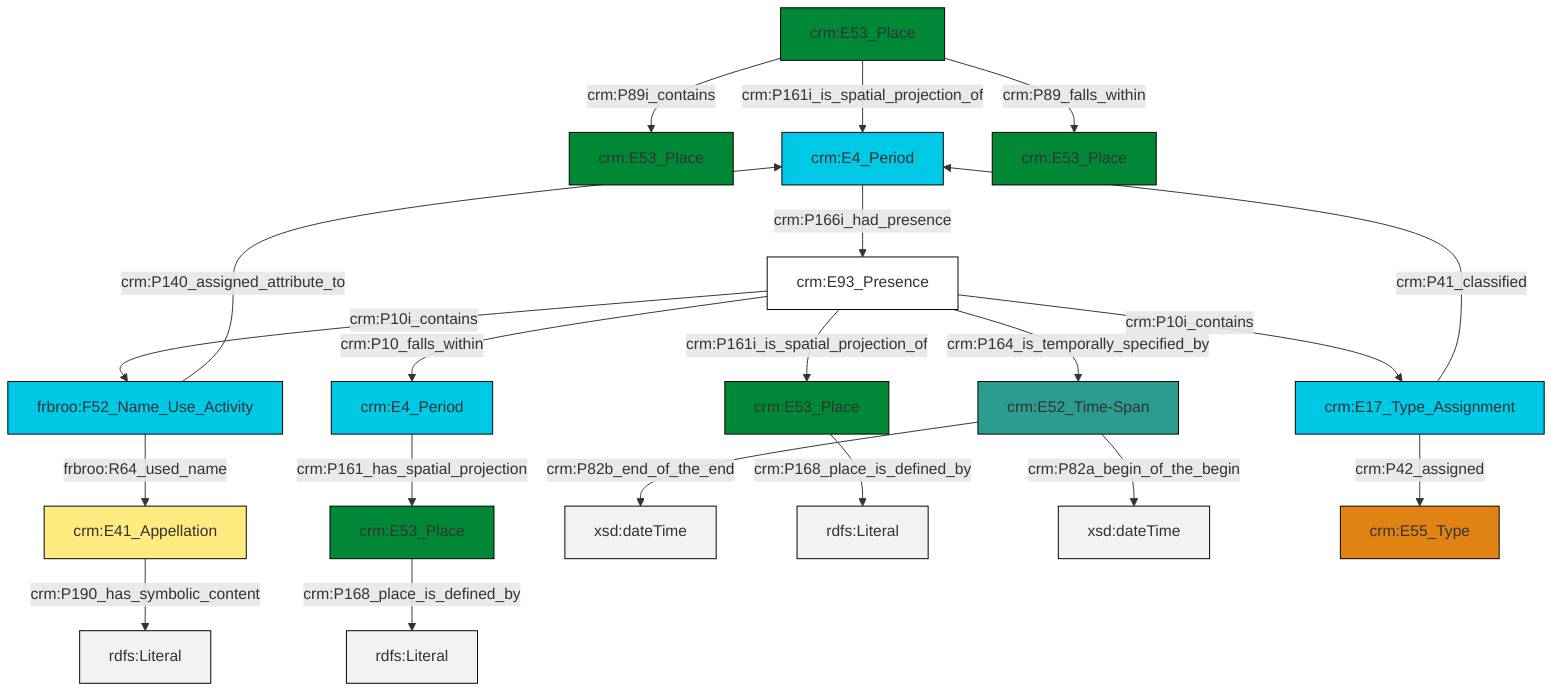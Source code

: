 graph TD
classDef Literal fill:#f2f2f2,stroke:#000000;
classDef CRM_Entity fill:#FFFFFF,stroke:#000000;
classDef Temporal_Entity fill:#00C9E6, stroke:#000000;
classDef Type fill:#E18312, stroke:#000000;
classDef Time-Span fill:#2C9C91, stroke:#000000;
classDef Appellation fill:#FFEB7F, stroke:#000000;
classDef Place fill:#008836, stroke:#000000;
classDef Persistent_Item fill:#B266B2, stroke:#000000;
classDef Conceptual_Object fill:#FFD700, stroke:#000000;
classDef Physical_Thing fill:#D2B48C, stroke:#000000;
classDef Actor fill:#f58aad, stroke:#000000;
classDef PC_Classes fill:#4ce600, stroke:#000000;
classDef Multi fill:#cccccc,stroke:#000000;

2["crm:E53_Place"]:::Place -->|crm:P89i_contains| 4["crm:E53_Place"]:::Place
5["crm:E53_Place"]:::Place -->|crm:P168_place_is_defined_by| 6[rdfs:Literal]:::Literal
7["crm:E93_Presence"]:::CRM_Entity -->|crm:P161i_is_spatial_projection_of| 8["crm:E53_Place"]:::Place
9["frbroo:F52_Name_Use_Activity"]:::Temporal_Entity -->|crm:P140_assigned_attribute_to| 12["crm:E4_Period"]:::Temporal_Entity
7["crm:E93_Presence"]:::CRM_Entity -->|crm:P10i_contains| 9["frbroo:F52_Name_Use_Activity"]:::Temporal_Entity
13["crm:E52_Time-Span"]:::Time-Span -->|crm:P82b_end_of_the_end| 14[xsd:dateTime]:::Literal
8["crm:E53_Place"]:::Place -->|crm:P168_place_is_defined_by| 15[rdfs:Literal]:::Literal
0["crm:E41_Appellation"]:::Appellation -->|crm:P190_has_symbolic_content| 16[rdfs:Literal]:::Literal
18["crm:E17_Type_Assignment"]:::Temporal_Entity -->|crm:P41_classified| 12["crm:E4_Period"]:::Temporal_Entity
2["crm:E53_Place"]:::Place -->|crm:P89_falls_within| 19["crm:E53_Place"]:::Place
13["crm:E52_Time-Span"]:::Time-Span -->|crm:P82a_begin_of_the_begin| 20[xsd:dateTime]:::Literal
9["frbroo:F52_Name_Use_Activity"]:::Temporal_Entity -->|frbroo:R64_used_name| 0["crm:E41_Appellation"]:::Appellation
12["crm:E4_Period"]:::Temporal_Entity -->|crm:P166i_had_presence| 7["crm:E93_Presence"]:::CRM_Entity
7["crm:E93_Presence"]:::CRM_Entity -->|crm:P10i_contains| 18["crm:E17_Type_Assignment"]:::Temporal_Entity
7["crm:E93_Presence"]:::CRM_Entity -->|crm:P164_is_temporally_specified_by| 13["crm:E52_Time-Span"]:::Time-Span
22["crm:E4_Period"]:::Temporal_Entity -->|crm:P161_has_spatial_projection| 5["crm:E53_Place"]:::Place
7["crm:E93_Presence"]:::CRM_Entity -->|crm:P10_falls_within| 22["crm:E4_Period"]:::Temporal_Entity
2["crm:E53_Place"]:::Place -->|crm:P161i_is_spatial_projection_of| 12["crm:E4_Period"]:::Temporal_Entity
18["crm:E17_Type_Assignment"]:::Temporal_Entity -->|crm:P42_assigned| 27["crm:E55_Type"]:::Type